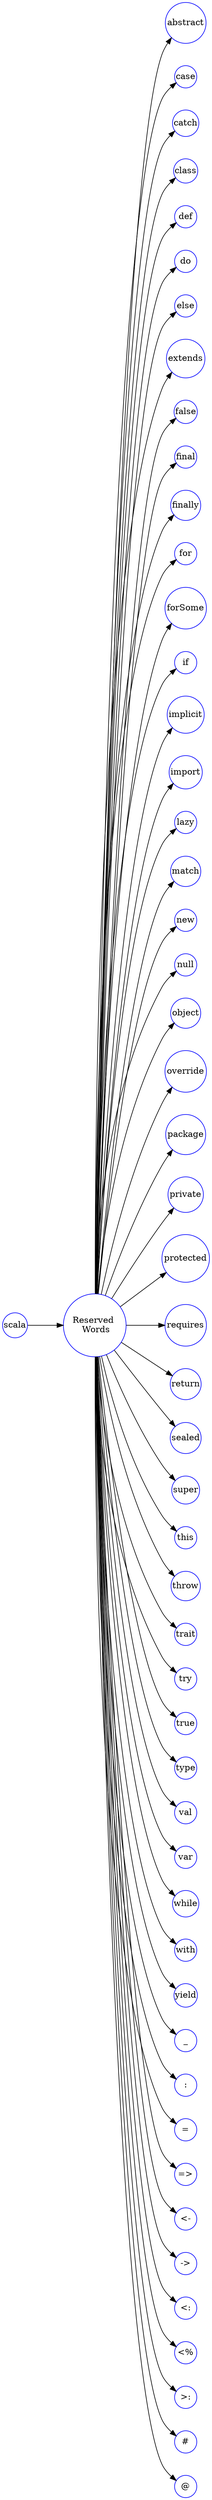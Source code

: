 digraph reserved_words {
	rankdir = "LR";
	node [ shape = circle color = blue style = filled fillcolor = white margin = 0 ]
    graph [nodesep = 0.5 ranksep = 0.8];

	"scala" -> "Reserved \n Words";
	"Reserved \n Words" ->  {
	    "abstract";
	    "case";
	    "catch";
	    "class";
	    "def";
	    "do";
	    "else";
	    "extends";
	    "false";
	    "final";
	    "finally";
	    "for";
	    "forSome";
	    "if";
	    "implicit";
	    "import";
	    "lazy";
	    "match";
	    "new";
	    "null";
	    "object";
	    "override";
	    "package";
	    "private";
	    "protected";
	    "requires";
	    "return";
	    "sealed";
	    "super";
	    "this";
	    "throw";
	    "trait";
	    "try";
	    "true";
	    "type";
	    "val";
	    "var";
	    "while";
	    "with";
	    "yield";
	    "_";
	    ":";
	    "=";
	    "=>";
	    "<-";
	    "->";
	    "<:";
	    "<%";
	    ">:";
	    "#";
	    "@";
	}

}



